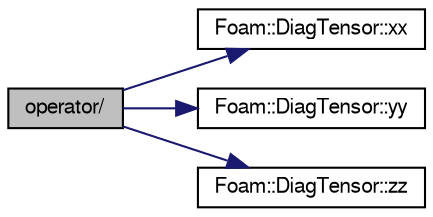 digraph "operator/"
{
  bgcolor="transparent";
  edge [fontname="FreeSans",fontsize="10",labelfontname="FreeSans",labelfontsize="10"];
  node [fontname="FreeSans",fontsize="10",shape=record];
  rankdir="LR";
  Node116256 [label="operator/",height=0.2,width=0.4,color="black", fillcolor="grey75", style="filled", fontcolor="black"];
  Node116256 -> Node116257 [color="midnightblue",fontsize="10",style="solid",fontname="FreeSans"];
  Node116257 [label="Foam::DiagTensor::xx",height=0.2,width=0.4,color="black",URL="$a27646.html#a1b97c7c1ed81b4fb23da8dcb71a8cd2a"];
  Node116256 -> Node116258 [color="midnightblue",fontsize="10",style="solid",fontname="FreeSans"];
  Node116258 [label="Foam::DiagTensor::yy",height=0.2,width=0.4,color="black",URL="$a27646.html#aba9d77023a5662b9c2d3639d5de555a0"];
  Node116256 -> Node116259 [color="midnightblue",fontsize="10",style="solid",fontname="FreeSans"];
  Node116259 [label="Foam::DiagTensor::zz",height=0.2,width=0.4,color="black",URL="$a27646.html#a831c4848d01bfcc8d717b7ef92f2cd4b"];
}
